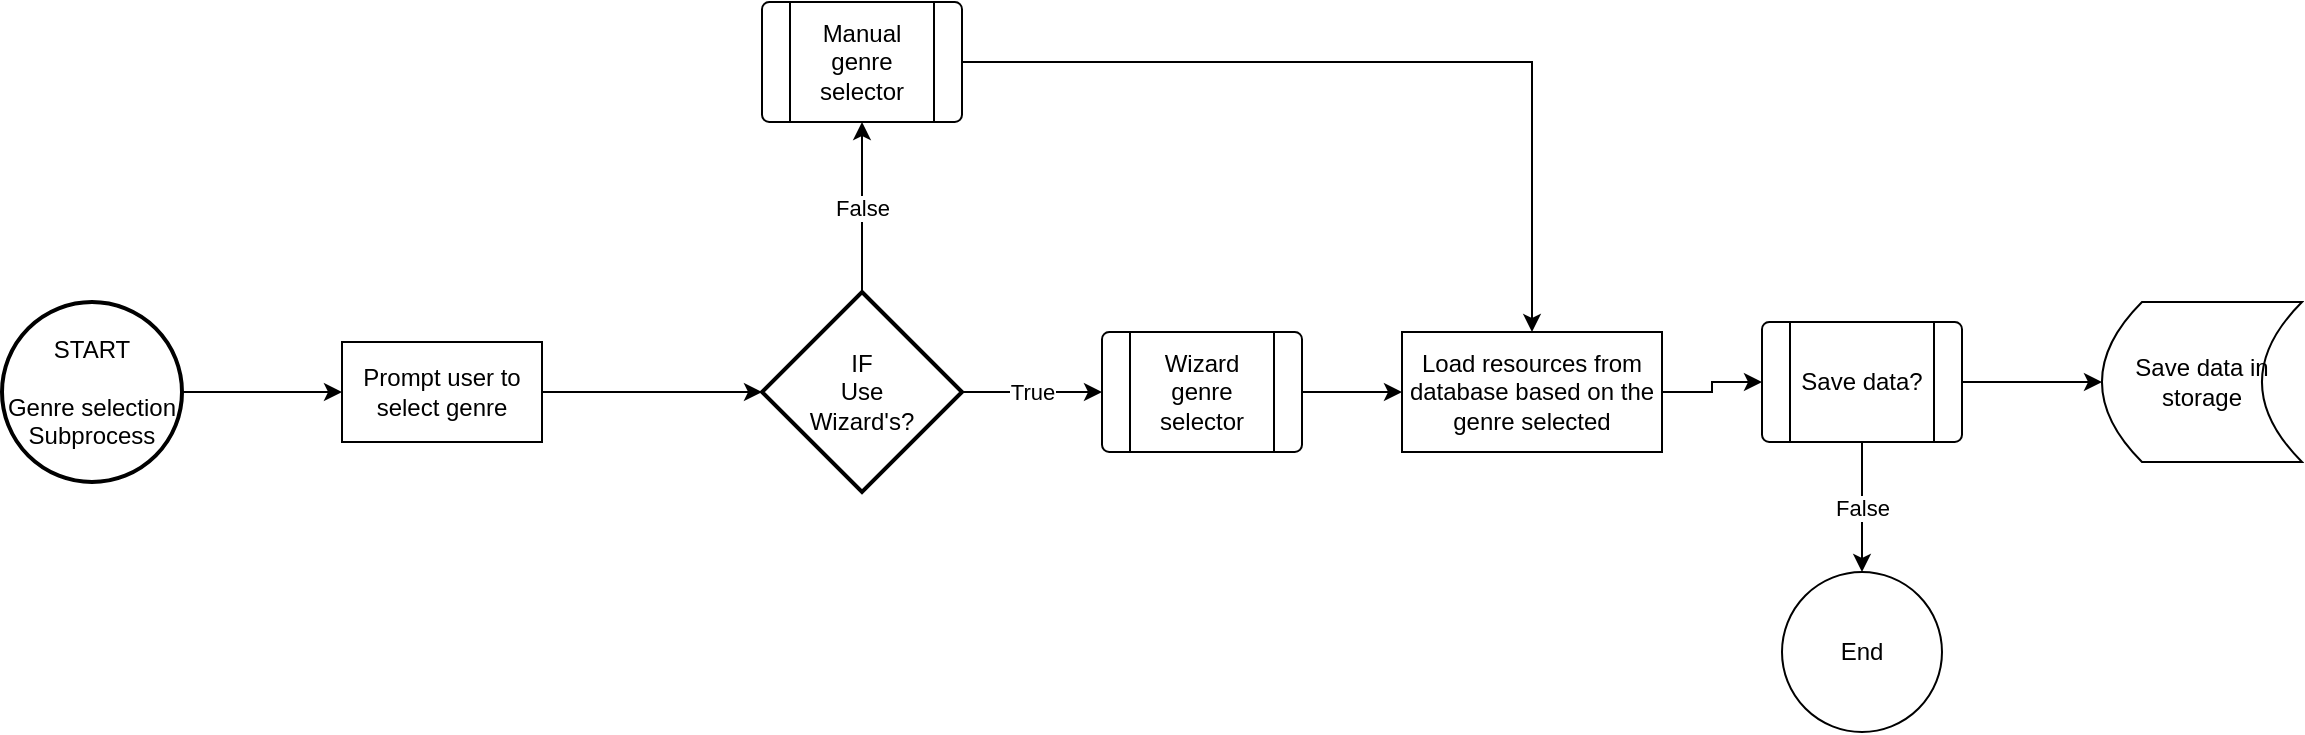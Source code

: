 <mxfile version="20.3.0" type="device"><diagram id="eUqi7i6VeELUhrb8Y4MU" name="Page-1"><mxGraphModel dx="2272" dy="1965" grid="1" gridSize="10" guides="1" tooltips="1" connect="1" arrows="1" fold="1" page="1" pageScale="1" pageWidth="850" pageHeight="1100" math="0" shadow="0"><root><mxCell id="0"/><mxCell id="1" parent="0"/><mxCell id="kkFSvQUzKEXndnrZLzJz-21" style="edgeStyle=orthogonalEdgeStyle;rounded=0;orthogonalLoop=1;jettySize=auto;html=1;entryX=0;entryY=0.5;entryDx=0;entryDy=0;" parent="1" source="kkFSvQUzKEXndnrZLzJz-2" target="kkFSvQUzKEXndnrZLzJz-4" edge="1"><mxGeometry relative="1" as="geometry"/></mxCell><mxCell id="kkFSvQUzKEXndnrZLzJz-2" value="START&lt;br&gt;&lt;br&gt;Genre selection&lt;br&gt;Subprocess" style="strokeWidth=2;html=1;shape=mxgraph.flowchart.start_2;whiteSpace=wrap;" parent="1" vertex="1"><mxGeometry x="-80" y="-10" width="90" height="90" as="geometry"/></mxCell><mxCell id="kkFSvQUzKEXndnrZLzJz-22" style="edgeStyle=orthogonalEdgeStyle;rounded=0;orthogonalLoop=1;jettySize=auto;html=1;" parent="1" source="kkFSvQUzKEXndnrZLzJz-4" target="kkFSvQUzKEXndnrZLzJz-11" edge="1"><mxGeometry relative="1" as="geometry"/></mxCell><mxCell id="kkFSvQUzKEXndnrZLzJz-4" value="Prompt user to select genre" style="rounded=0;whiteSpace=wrap;html=1;" parent="1" vertex="1"><mxGeometry x="90" y="10" width="100" height="50" as="geometry"/></mxCell><mxCell id="dOM_aUgJ-mweP5iqzMQG-2" style="edgeStyle=orthogonalEdgeStyle;rounded=0;orthogonalLoop=1;jettySize=auto;html=1;entryX=0;entryY=0.5;entryDx=0;entryDy=0;" edge="1" parent="1" source="kkFSvQUzKEXndnrZLzJz-6" target="dOM_aUgJ-mweP5iqzMQG-1"><mxGeometry relative="1" as="geometry"/></mxCell><mxCell id="kkFSvQUzKEXndnrZLzJz-6" value="Wizard&lt;br&gt;genre selector" style="verticalLabelPosition=middle;verticalAlign=middle;html=1;shape=process;whiteSpace=wrap;rounded=1;size=0.14;arcSize=6;labelPosition=center;align=center;" parent="1" vertex="1"><mxGeometry x="470" y="5" width="100" height="60" as="geometry"/></mxCell><mxCell id="kkFSvQUzKEXndnrZLzJz-23" value="False" style="edgeStyle=orthogonalEdgeStyle;rounded=0;orthogonalLoop=1;jettySize=auto;html=1;entryX=0.5;entryY=1;entryDx=0;entryDy=0;" parent="1" source="kkFSvQUzKEXndnrZLzJz-11" target="kkFSvQUzKEXndnrZLzJz-13" edge="1"><mxGeometry relative="1" as="geometry"/></mxCell><mxCell id="kkFSvQUzKEXndnrZLzJz-24" value="True" style="edgeStyle=orthogonalEdgeStyle;rounded=0;orthogonalLoop=1;jettySize=auto;html=1;entryX=0;entryY=0.5;entryDx=0;entryDy=0;" parent="1" source="kkFSvQUzKEXndnrZLzJz-11" target="kkFSvQUzKEXndnrZLzJz-6" edge="1"><mxGeometry relative="1" as="geometry"/></mxCell><mxCell id="kkFSvQUzKEXndnrZLzJz-11" value="IF&lt;br&gt;Use&lt;br&gt;Wizard's?" style="strokeWidth=2;html=1;shape=mxgraph.flowchart.decision;whiteSpace=wrap;" parent="1" vertex="1"><mxGeometry x="300" y="-15" width="100" height="100" as="geometry"/></mxCell><mxCell id="dOM_aUgJ-mweP5iqzMQG-3" style="edgeStyle=orthogonalEdgeStyle;rounded=0;orthogonalLoop=1;jettySize=auto;html=1;entryX=0.5;entryY=0;entryDx=0;entryDy=0;" edge="1" parent="1" source="kkFSvQUzKEXndnrZLzJz-13" target="dOM_aUgJ-mweP5iqzMQG-1"><mxGeometry relative="1" as="geometry"/></mxCell><mxCell id="kkFSvQUzKEXndnrZLzJz-13" value="Manual&lt;br&gt;genre selector" style="verticalLabelPosition=middle;verticalAlign=middle;html=1;shape=process;whiteSpace=wrap;rounded=1;size=0.14;arcSize=6;labelPosition=center;align=center;" parent="1" vertex="1"><mxGeometry x="300" y="-160" width="100" height="60" as="geometry"/></mxCell><mxCell id="kkFSvQUzKEXndnrZLzJz-26" style="edgeStyle=orthogonalEdgeStyle;rounded=0;orthogonalLoop=1;jettySize=auto;html=1;" parent="1" source="kkFSvQUzKEXndnrZLzJz-17" target="kkFSvQUzKEXndnrZLzJz-18" edge="1"><mxGeometry relative="1" as="geometry"/></mxCell><mxCell id="kkFSvQUzKEXndnrZLzJz-27" value="False" style="edgeStyle=orthogonalEdgeStyle;rounded=0;orthogonalLoop=1;jettySize=auto;html=1;entryX=0.5;entryY=0;entryDx=0;entryDy=0;" parent="1" source="kkFSvQUzKEXndnrZLzJz-17" target="kkFSvQUzKEXndnrZLzJz-19" edge="1"><mxGeometry relative="1" as="geometry"/></mxCell><mxCell id="kkFSvQUzKEXndnrZLzJz-17" value="Save data?" style="verticalLabelPosition=middle;verticalAlign=middle;html=1;shape=process;whiteSpace=wrap;rounded=1;size=0.14;arcSize=6;labelPosition=center;align=center;" parent="1" vertex="1"><mxGeometry x="800" width="100" height="60" as="geometry"/></mxCell><mxCell id="kkFSvQUzKEXndnrZLzJz-18" value="Save data in&lt;br&gt;storage" style="shape=dataStorage;whiteSpace=wrap;html=1;fixedSize=1;" parent="1" vertex="1"><mxGeometry x="970" y="-10" width="100" height="80" as="geometry"/></mxCell><mxCell id="kkFSvQUzKEXndnrZLzJz-19" value="End" style="ellipse;whiteSpace=wrap;html=1;" parent="1" vertex="1"><mxGeometry x="810" y="125" width="80" height="80" as="geometry"/></mxCell><mxCell id="dOM_aUgJ-mweP5iqzMQG-5" style="edgeStyle=orthogonalEdgeStyle;rounded=0;orthogonalLoop=1;jettySize=auto;html=1;" edge="1" parent="1" source="dOM_aUgJ-mweP5iqzMQG-1" target="kkFSvQUzKEXndnrZLzJz-17"><mxGeometry relative="1" as="geometry"/></mxCell><mxCell id="dOM_aUgJ-mweP5iqzMQG-1" value="Load resources from database based on the genre selected" style="rounded=0;whiteSpace=wrap;html=1;" vertex="1" parent="1"><mxGeometry x="620" y="5" width="130" height="60" as="geometry"/></mxCell></root></mxGraphModel></diagram></mxfile>